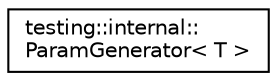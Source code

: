 digraph "Graphical Class Hierarchy"
{
 // LATEX_PDF_SIZE
  edge [fontname="Helvetica",fontsize="10",labelfontname="Helvetica",labelfontsize="10"];
  node [fontname="Helvetica",fontsize="10",shape=record];
  rankdir="LR";
  Node0 [label="testing::internal::\lParamGenerator\< T \>",height=0.2,width=0.4,color="black", fillcolor="white", style="filled",URL="$classtesting_1_1internal_1_1_param_generator.html",tooltip=" "];
}
